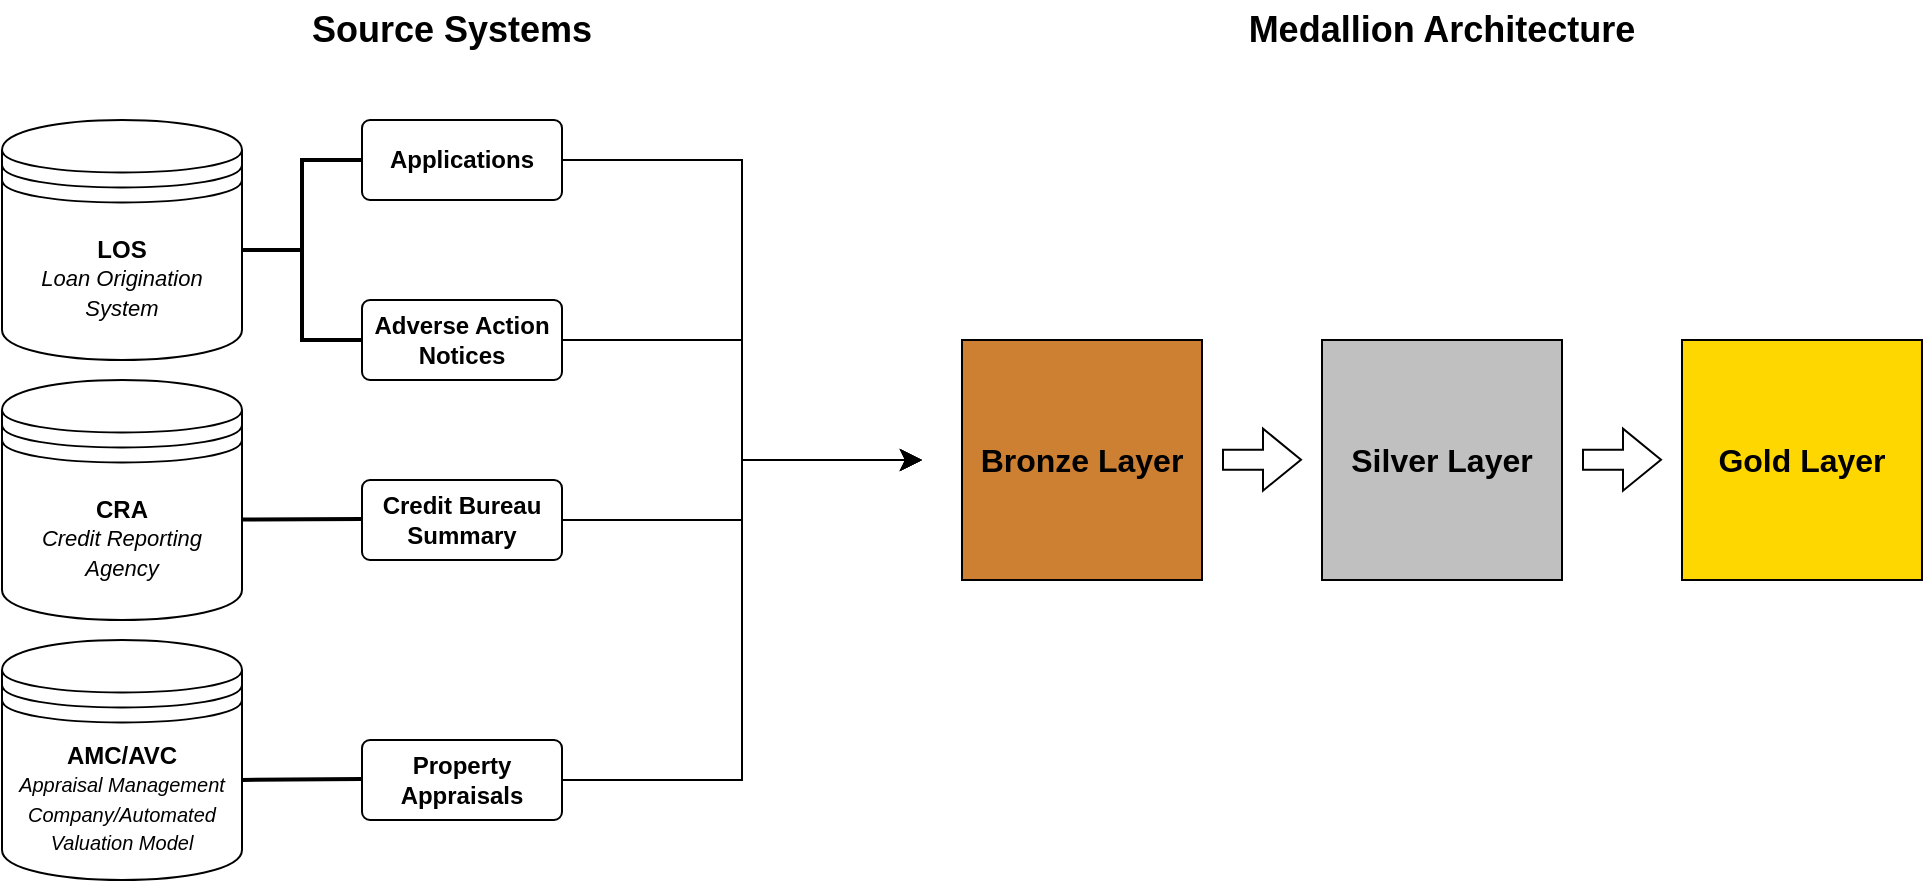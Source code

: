 <mxfile version="28.2.0">
  <diagram name="Page-1" id="IxUm6vDibdoWVmS3BNR8">
    <mxGraphModel dx="1097" dy="656" grid="1" gridSize="10" guides="1" tooltips="1" connect="1" arrows="1" fold="1" page="1" pageScale="1" pageWidth="850" pageHeight="1100" math="0" shadow="0">
      <root>
        <mxCell id="0" />
        <mxCell id="1" parent="0" />
        <mxCell id="LafRuKVnazZlnOK5CY7K-2" value="&lt;b&gt;LOS&lt;/b&gt;&lt;div&gt;&lt;i&gt;&lt;font style=&quot;font-size: 11px;&quot;&gt;Loan Origination System&lt;/font&gt;&lt;/i&gt;&lt;/div&gt;" style="shape=datastore;whiteSpace=wrap;html=1;" vertex="1" parent="1">
          <mxGeometry x="110" y="70" width="120" height="120" as="geometry" />
        </mxCell>
        <mxCell id="LafRuKVnazZlnOK5CY7K-3" value="&lt;b&gt;CRA&lt;/b&gt;&lt;div&gt;&lt;i&gt;&lt;font style=&quot;font-size: 11px;&quot;&gt;Credit Reporting Agency&lt;/font&gt;&lt;/i&gt;&lt;/div&gt;" style="shape=datastore;whiteSpace=wrap;html=1;" vertex="1" parent="1">
          <mxGeometry x="110" y="200" width="120" height="120" as="geometry" />
        </mxCell>
        <mxCell id="LafRuKVnazZlnOK5CY7K-4" value="&lt;b&gt;AMC/AVC&lt;/b&gt;&lt;div&gt;&lt;font style=&quot;font-size: 10px;&quot;&gt;&lt;i style=&quot;&quot;&gt;Appraisal Management Company/&lt;/i&gt;&lt;span style=&quot;background-color: transparent;&quot;&gt;&lt;i style=&quot;&quot;&gt;Automated Valuation Model&lt;/i&gt;&lt;/span&gt;&lt;/font&gt;&lt;/div&gt;" style="shape=datastore;whiteSpace=wrap;html=1;" vertex="1" parent="1">
          <mxGeometry x="110" y="330" width="120" height="120" as="geometry" />
        </mxCell>
        <mxCell id="LafRuKVnazZlnOK5CY7K-11" value="&lt;b&gt;Applications&lt;/b&gt;" style="rounded=1;arcSize=10;whiteSpace=wrap;html=1;align=center;" vertex="1" parent="1">
          <mxGeometry x="290" y="70" width="100" height="40" as="geometry" />
        </mxCell>
        <mxCell id="LafRuKVnazZlnOK5CY7K-12" value="&lt;b&gt;Adverse Action Notices&lt;/b&gt;" style="rounded=1;arcSize=10;whiteSpace=wrap;html=1;align=center;" vertex="1" parent="1">
          <mxGeometry x="290" y="160" width="100" height="40" as="geometry" />
        </mxCell>
        <mxCell id="LafRuKVnazZlnOK5CY7K-13" value="&lt;b&gt;Property Appraisals&lt;/b&gt;" style="rounded=1;arcSize=10;whiteSpace=wrap;html=1;align=center;" vertex="1" parent="1">
          <mxGeometry x="290" y="380" width="100" height="40" as="geometry" />
        </mxCell>
        <mxCell id="LafRuKVnazZlnOK5CY7K-14" value="&lt;b&gt;Credit Bureau Summary&lt;/b&gt;" style="rounded=1;arcSize=10;whiteSpace=wrap;html=1;align=center;" vertex="1" parent="1">
          <mxGeometry x="290" y="250" width="100" height="40" as="geometry" />
        </mxCell>
        <mxCell id="LafRuKVnazZlnOK5CY7K-15" value="" style="strokeWidth=2;html=1;shape=mxgraph.flowchart.annotation_2;align=left;labelPosition=right;pointerEvents=1;" vertex="1" parent="1">
          <mxGeometry x="230" y="90" width="60" height="90" as="geometry" />
        </mxCell>
        <mxCell id="LafRuKVnazZlnOK5CY7K-16" value="" style="endArrow=none;html=1;rounded=0;strokeWidth=2;exitX=1.002;exitY=0.581;exitDx=0;exitDy=0;exitPerimeter=0;" edge="1" parent="1" source="LafRuKVnazZlnOK5CY7K-3">
          <mxGeometry width="50" height="50" relative="1" as="geometry">
            <mxPoint x="240" y="270" as="sourcePoint" />
            <mxPoint x="290" y="269.55" as="targetPoint" />
          </mxGeometry>
        </mxCell>
        <mxCell id="LafRuKVnazZlnOK5CY7K-17" value="" style="endArrow=none;html=1;rounded=0;strokeWidth=2;exitX=1.002;exitY=0.581;exitDx=0;exitDy=0;exitPerimeter=0;" edge="1" parent="1">
          <mxGeometry width="50" height="50" relative="1" as="geometry">
            <mxPoint x="230" y="399.95" as="sourcePoint" />
            <mxPoint x="290" y="399.5" as="targetPoint" />
          </mxGeometry>
        </mxCell>
        <mxCell id="LafRuKVnazZlnOK5CY7K-23" value="" style="edgeStyle=elbowEdgeStyle;elbow=horizontal;endArrow=classic;html=1;curved=0;rounded=0;endSize=8;startSize=8;" edge="1" parent="1">
          <mxGeometry width="50" height="50" relative="1" as="geometry">
            <mxPoint x="390" y="400" as="sourcePoint" />
            <mxPoint x="570" y="240" as="targetPoint" />
          </mxGeometry>
        </mxCell>
        <mxCell id="LafRuKVnazZlnOK5CY7K-24" value="" style="edgeStyle=elbowEdgeStyle;elbow=horizontal;endArrow=classic;html=1;curved=0;rounded=0;endSize=8;startSize=8;" edge="1" parent="1">
          <mxGeometry width="50" height="50" relative="1" as="geometry">
            <mxPoint x="390" y="270" as="sourcePoint" />
            <mxPoint x="570" y="240" as="targetPoint" />
          </mxGeometry>
        </mxCell>
        <mxCell id="LafRuKVnazZlnOK5CY7K-25" value="" style="edgeStyle=elbowEdgeStyle;elbow=horizontal;endArrow=classic;html=1;curved=0;rounded=0;endSize=8;startSize=8;" edge="1" parent="1">
          <mxGeometry width="50" height="50" relative="1" as="geometry">
            <mxPoint x="390" y="180" as="sourcePoint" />
            <mxPoint x="570" y="240" as="targetPoint" />
          </mxGeometry>
        </mxCell>
        <mxCell id="LafRuKVnazZlnOK5CY7K-26" value="" style="edgeStyle=elbowEdgeStyle;elbow=horizontal;endArrow=classic;html=1;curved=0;rounded=0;endSize=8;startSize=8;" edge="1" parent="1">
          <mxGeometry width="50" height="50" relative="1" as="geometry">
            <mxPoint x="390" y="90" as="sourcePoint" />
            <mxPoint x="570" y="240" as="targetPoint" />
          </mxGeometry>
        </mxCell>
        <mxCell id="LafRuKVnazZlnOK5CY7K-27" value="&lt;font style=&quot;font-size: 16px;&quot;&gt;&lt;b style=&quot;&quot;&gt;Bronze Layer&lt;/b&gt;&lt;/font&gt;" style="whiteSpace=wrap;html=1;aspect=fixed;verticalAlign=middle;spacing=2;spacingBottom=0;fillColor=light-dark(#CD7F32,#CD7F32);fillStyle=solid;gradientColor=none;" vertex="1" parent="1">
          <mxGeometry x="590" y="180" width="120" height="120" as="geometry" />
        </mxCell>
        <mxCell id="LafRuKVnazZlnOK5CY7K-28" value="&lt;font style=&quot;font-size: 16px;&quot;&gt;&lt;b style=&quot;&quot;&gt;Silver Layer&lt;/b&gt;&lt;/font&gt;" style="whiteSpace=wrap;html=1;aspect=fixed;verticalAlign=middle;spacing=2;spacingBottom=0;fillColor=light-dark(#C0C0C0,#CD7F32);fillStyle=solid;gradientColor=none;" vertex="1" parent="1">
          <mxGeometry x="770" y="180" width="120" height="120" as="geometry" />
        </mxCell>
        <mxCell id="LafRuKVnazZlnOK5CY7K-29" value="&lt;font style=&quot;font-size: 16px;&quot;&gt;&lt;b style=&quot;&quot;&gt;Gold Layer&lt;/b&gt;&lt;/font&gt;" style="whiteSpace=wrap;html=1;aspect=fixed;verticalAlign=middle;spacing=2;spacingBottom=0;fillColor=light-dark(#FFD700,#CD7F32);fillStyle=solid;gradientColor=none;" vertex="1" parent="1">
          <mxGeometry x="950" y="180" width="120" height="120" as="geometry" />
        </mxCell>
        <mxCell id="LafRuKVnazZlnOK5CY7K-32" value="" style="shape=flexArrow;endArrow=classic;html=1;rounded=0;" edge="1" parent="1">
          <mxGeometry width="50" height="50" relative="1" as="geometry">
            <mxPoint x="720" y="239.83" as="sourcePoint" />
            <mxPoint x="760" y="239.83" as="targetPoint" />
          </mxGeometry>
        </mxCell>
        <mxCell id="LafRuKVnazZlnOK5CY7K-33" value="" style="shape=flexArrow;endArrow=classic;html=1;rounded=0;" edge="1" parent="1">
          <mxGeometry width="50" height="50" relative="1" as="geometry">
            <mxPoint x="900" y="239.83" as="sourcePoint" />
            <mxPoint x="940" y="239.83" as="targetPoint" />
          </mxGeometry>
        </mxCell>
        <mxCell id="LafRuKVnazZlnOK5CY7K-34" value="&lt;font style=&quot;font-size: 18px;&quot;&gt;&lt;b&gt;Medallion Architecture&lt;/b&gt;&lt;/font&gt;" style="text;html=1;align=center;verticalAlign=middle;whiteSpace=wrap;rounded=0;" vertex="1" parent="1">
          <mxGeometry x="725" y="10" width="210" height="30" as="geometry" />
        </mxCell>
        <mxCell id="LafRuKVnazZlnOK5CY7K-35" value="&lt;font style=&quot;font-size: 18px;&quot;&gt;&lt;b&gt;Source Systems&lt;/b&gt;&lt;/font&gt;" style="text;html=1;align=center;verticalAlign=middle;whiteSpace=wrap;rounded=0;" vertex="1" parent="1">
          <mxGeometry x="230" y="10" width="210" height="30" as="geometry" />
        </mxCell>
      </root>
    </mxGraphModel>
  </diagram>
</mxfile>
